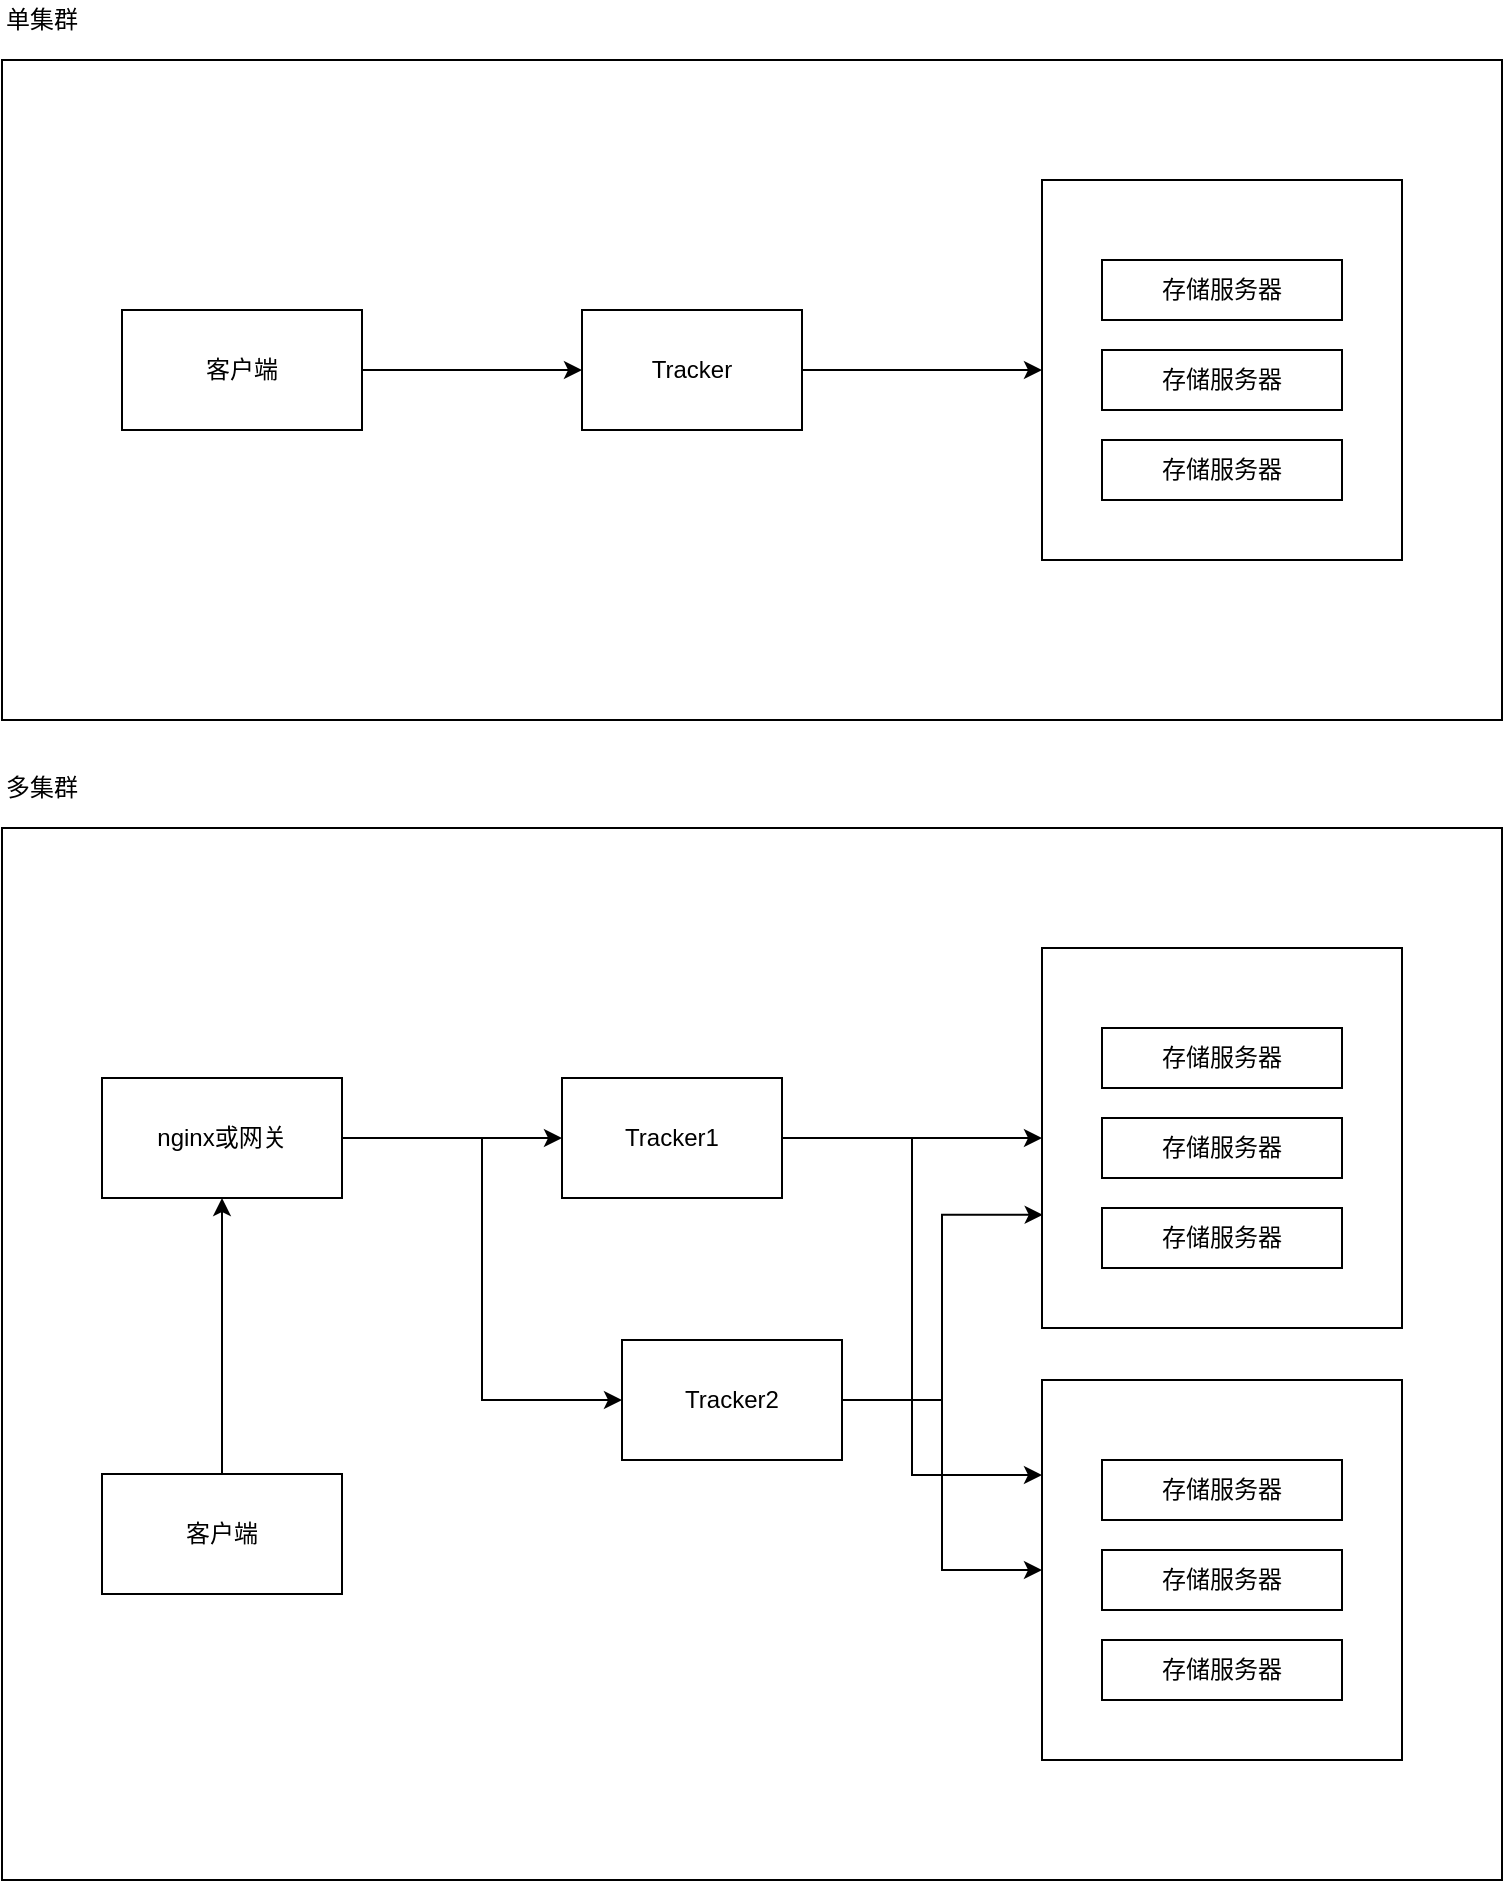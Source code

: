 <mxfile version="13.6.5">
    <diagram id="JqyGdGhe1eLm2ASxK4rB" name="Page-1">
        <mxGraphModel dx="994" dy="755" grid="1" gridSize="10" guides="1" tooltips="1" connect="1" arrows="1" fold="1" page="1" pageScale="1" pageWidth="1169" pageHeight="827" math="0" shadow="0">
            <root>
                <mxCell id="0"/>
                <mxCell id="1" parent="0"/>
                <mxCell id="12" value="" style="rounded=0;whiteSpace=wrap;html=1;" vertex="1" parent="1">
                    <mxGeometry x="120" y="60" width="750" height="330" as="geometry"/>
                </mxCell>
                <mxCell id="10" value="" style="rounded=0;whiteSpace=wrap;html=1;" vertex="1" parent="1">
                    <mxGeometry x="640" y="120" width="180" height="190" as="geometry"/>
                </mxCell>
                <mxCell id="11" style="edgeStyle=orthogonalEdgeStyle;rounded=0;orthogonalLoop=1;jettySize=auto;html=1;exitX=1;exitY=0.5;exitDx=0;exitDy=0;entryX=0;entryY=0.5;entryDx=0;entryDy=0;" edge="1" parent="1" source="2" target="10">
                    <mxGeometry relative="1" as="geometry"/>
                </mxCell>
                <mxCell id="2" value="Tracker" style="rounded=0;whiteSpace=wrap;html=1;" vertex="1" parent="1">
                    <mxGeometry x="410" y="185" width="110" height="60" as="geometry"/>
                </mxCell>
                <mxCell id="9" style="edgeStyle=orthogonalEdgeStyle;rounded=0;orthogonalLoop=1;jettySize=auto;html=1;exitX=1;exitY=0.5;exitDx=0;exitDy=0;entryX=0;entryY=0.5;entryDx=0;entryDy=0;" edge="1" parent="1" source="4" target="2">
                    <mxGeometry relative="1" as="geometry"/>
                </mxCell>
                <mxCell id="4" value="客户端" style="rounded=0;whiteSpace=wrap;html=1;" vertex="1" parent="1">
                    <mxGeometry x="180" y="185" width="120" height="60" as="geometry"/>
                </mxCell>
                <mxCell id="6" value="存储服务器" style="rounded=0;whiteSpace=wrap;html=1;" vertex="1" parent="1">
                    <mxGeometry x="670" y="160" width="120" height="30" as="geometry"/>
                </mxCell>
                <mxCell id="7" value="存储服务器" style="rounded=0;whiteSpace=wrap;html=1;" vertex="1" parent="1">
                    <mxGeometry x="670" y="205" width="120" height="30" as="geometry"/>
                </mxCell>
                <mxCell id="8" value="存储服务器" style="rounded=0;whiteSpace=wrap;html=1;" vertex="1" parent="1">
                    <mxGeometry x="670" y="250" width="120" height="30" as="geometry"/>
                </mxCell>
                <mxCell id="13" value="单集群" style="text;html=1;strokeColor=none;fillColor=none;align=center;verticalAlign=middle;whiteSpace=wrap;rounded=0;" vertex="1" parent="1">
                    <mxGeometry x="120" y="30" width="40" height="20" as="geometry"/>
                </mxCell>
                <mxCell id="14" value="" style="rounded=0;whiteSpace=wrap;html=1;" vertex="1" parent="1">
                    <mxGeometry x="120" y="444" width="750" height="526" as="geometry"/>
                </mxCell>
                <mxCell id="15" value="" style="rounded=0;whiteSpace=wrap;html=1;" vertex="1" parent="1">
                    <mxGeometry x="640" y="504" width="180" height="190" as="geometry"/>
                </mxCell>
                <mxCell id="16" style="edgeStyle=orthogonalEdgeStyle;rounded=0;orthogonalLoop=1;jettySize=auto;html=1;exitX=1;exitY=0.5;exitDx=0;exitDy=0;entryX=0;entryY=0.5;entryDx=0;entryDy=0;" edge="1" source="17" target="15" parent="1">
                    <mxGeometry relative="1" as="geometry"/>
                </mxCell>
                <mxCell id="35" style="edgeStyle=orthogonalEdgeStyle;rounded=0;orthogonalLoop=1;jettySize=auto;html=1;exitX=1;exitY=0.5;exitDx=0;exitDy=0;entryX=0;entryY=0.25;entryDx=0;entryDy=0;" edge="1" parent="1" source="17" target="24">
                    <mxGeometry relative="1" as="geometry"/>
                </mxCell>
                <mxCell id="17" value="Tracker1" style="rounded=0;whiteSpace=wrap;html=1;" vertex="1" parent="1">
                    <mxGeometry x="400" y="569" width="110" height="60" as="geometry"/>
                </mxCell>
                <mxCell id="37" style="edgeStyle=orthogonalEdgeStyle;rounded=0;orthogonalLoop=1;jettySize=auto;html=1;exitX=1;exitY=0.5;exitDx=0;exitDy=0;entryX=0;entryY=0.5;entryDx=0;entryDy=0;" edge="1" parent="1" source="19" target="17">
                    <mxGeometry relative="1" as="geometry"/>
                </mxCell>
                <mxCell id="38" style="edgeStyle=orthogonalEdgeStyle;rounded=0;orthogonalLoop=1;jettySize=auto;html=1;exitX=1;exitY=0.5;exitDx=0;exitDy=0;entryX=0;entryY=0.5;entryDx=0;entryDy=0;" edge="1" parent="1" source="19" target="28">
                    <mxGeometry relative="1" as="geometry"/>
                </mxCell>
                <mxCell id="19" value="nginx或网关" style="rounded=0;whiteSpace=wrap;html=1;" vertex="1" parent="1">
                    <mxGeometry x="170" y="569" width="120" height="60" as="geometry"/>
                </mxCell>
                <mxCell id="20" value="存储服务器" style="rounded=0;whiteSpace=wrap;html=1;" vertex="1" parent="1">
                    <mxGeometry x="670" y="544" width="120" height="30" as="geometry"/>
                </mxCell>
                <mxCell id="21" value="存储服务器" style="rounded=0;whiteSpace=wrap;html=1;" vertex="1" parent="1">
                    <mxGeometry x="670" y="589" width="120" height="30" as="geometry"/>
                </mxCell>
                <mxCell id="22" value="存储服务器" style="rounded=0;whiteSpace=wrap;html=1;" vertex="1" parent="1">
                    <mxGeometry x="670" y="634" width="120" height="30" as="geometry"/>
                </mxCell>
                <mxCell id="23" value="多集群" style="text;html=1;strokeColor=none;fillColor=none;align=center;verticalAlign=middle;whiteSpace=wrap;rounded=0;" vertex="1" parent="1">
                    <mxGeometry x="120" y="414" width="40" height="20" as="geometry"/>
                </mxCell>
                <mxCell id="24" value="" style="rounded=0;whiteSpace=wrap;html=1;" vertex="1" parent="1">
                    <mxGeometry x="640" y="720" width="180" height="190" as="geometry"/>
                </mxCell>
                <mxCell id="25" value="存储服务器" style="rounded=0;whiteSpace=wrap;html=1;" vertex="1" parent="1">
                    <mxGeometry x="670" y="760" width="120" height="30" as="geometry"/>
                </mxCell>
                <mxCell id="26" value="存储服务器" style="rounded=0;whiteSpace=wrap;html=1;" vertex="1" parent="1">
                    <mxGeometry x="670" y="805" width="120" height="30" as="geometry"/>
                </mxCell>
                <mxCell id="27" value="存储服务器" style="rounded=0;whiteSpace=wrap;html=1;" vertex="1" parent="1">
                    <mxGeometry x="670" y="850" width="120" height="30" as="geometry"/>
                </mxCell>
                <mxCell id="33" style="edgeStyle=orthogonalEdgeStyle;rounded=0;orthogonalLoop=1;jettySize=auto;html=1;exitX=1;exitY=0.5;exitDx=0;exitDy=0;entryX=0;entryY=0.5;entryDx=0;entryDy=0;" edge="1" parent="1" source="28" target="24">
                    <mxGeometry relative="1" as="geometry"/>
                </mxCell>
                <mxCell id="36" style="edgeStyle=orthogonalEdgeStyle;rounded=0;orthogonalLoop=1;jettySize=auto;html=1;exitX=1;exitY=0.5;exitDx=0;exitDy=0;entryX=0.002;entryY=0.702;entryDx=0;entryDy=0;entryPerimeter=0;" edge="1" parent="1" source="28" target="15">
                    <mxGeometry relative="1" as="geometry"/>
                </mxCell>
                <mxCell id="28" value="Tracker2" style="rounded=0;whiteSpace=wrap;html=1;" vertex="1" parent="1">
                    <mxGeometry x="430" y="700" width="110" height="60" as="geometry"/>
                </mxCell>
                <mxCell id="40" style="edgeStyle=orthogonalEdgeStyle;rounded=0;orthogonalLoop=1;jettySize=auto;html=1;exitX=0.5;exitY=0;exitDx=0;exitDy=0;entryX=0.5;entryY=1;entryDx=0;entryDy=0;" edge="1" parent="1" source="39" target="19">
                    <mxGeometry relative="1" as="geometry"/>
                </mxCell>
                <mxCell id="39" value="客户端" style="rounded=0;whiteSpace=wrap;html=1;" vertex="1" parent="1">
                    <mxGeometry x="170" y="767" width="120" height="60" as="geometry"/>
                </mxCell>
            </root>
        </mxGraphModel>
    </diagram>
</mxfile>